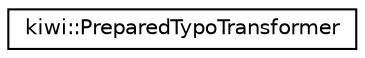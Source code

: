 digraph "Graphical Class Hierarchy"
{
 // LATEX_PDF_SIZE
  edge [fontname="Helvetica",fontsize="10",labelfontname="Helvetica",labelfontsize="10"];
  node [fontname="Helvetica",fontsize="10",shape=record];
  rankdir="LR";
  Node0 [label="kiwi::PreparedTypoTransformer",height=0.2,width=0.4,color="black", fillcolor="white", style="filled",URL="$classkiwi_1_1PreparedTypoTransformer.html",tooltip="오타 생성 및 교정 준비가 완료된 오타 생성기. kiwi::TypoTransformer::prepare()로부터 생성됩니다."];
}
